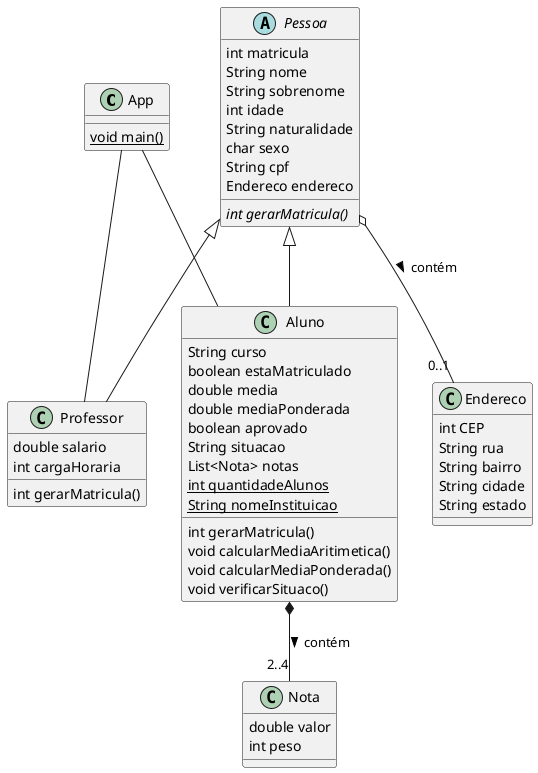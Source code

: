 @startuml Academico

    Class App {
        {static} void main()
    }

    Class Endereco {
        int CEP
        String rua
        String bairro
        String cidade
        String estado
    }

    abstract Class Pessoa {
        int matricula
        String nome
        String sobrenome
        int idade
        String naturalidade
        char sexo
        String cpf
        Endereco endereco

        {abstract} int gerarMatricula()
    }

    Class Nota {
        double valor
        int peso
    }

    Class Aluno {
        String curso 
        boolean estaMatriculado
        double media
        double mediaPonderada
        boolean aprovado
        String situacao
        List<Nota> notas
        {static} int quantidadeAlunos
        {static} String nomeInstituicao

        int gerarMatricula()
        void calcularMediaAritimetica()
        void calcularMediaPonderada()
        void verificarSituaco()
    }

    Class Professor {
        double salario
        int cargaHoraria
        
        int gerarMatricula()
    }

    App -- Aluno
    App -- Professor

    Pessoa <|-- Aluno
    Pessoa <|-- Professor
    Pessoa o-- "0..1" Endereco : contém >
    Aluno *-- "2..4" Nota : contém >

@enduml
